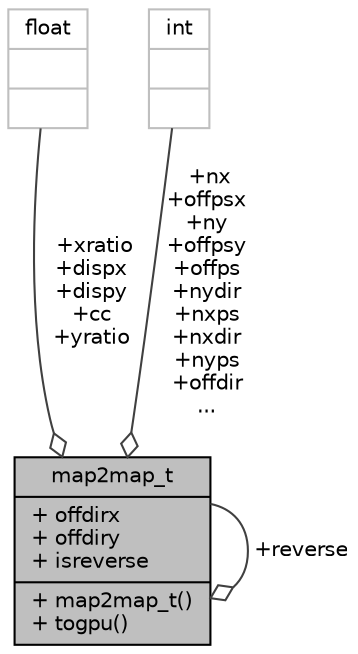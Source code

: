 digraph "map2map_t"
{
 // INTERACTIVE_SVG=YES
  bgcolor="transparent";
  edge [fontname="Helvetica",fontsize="10",labelfontname="Helvetica",labelfontsize="10"];
  node [fontname="Helvetica",fontsize="10",shape=record];
  Node1 [label="{map2map_t\n|+ offdirx\l+ offdiry\l+ isreverse\l|+ map2map_t()\l+ togpu()\l}",height=0.2,width=0.4,color="black", fillcolor="grey75", style="filled", fontcolor="black"];
  Node2 -> Node1 [color="grey25",fontsize="10",style="solid",label=" +xratio\n+dispx\n+dispy\n+cc\n+yratio" ,arrowhead="odiamond",fontname="Helvetica"];
  Node2 [label="{float\n||}",height=0.2,width=0.4,color="grey75"];
  Node3 -> Node1 [color="grey25",fontsize="10",style="solid",label=" +nx\n+offpsx\n+ny\n+offpsy\n+offps\n+nydir\n+nxps\n+nxdir\n+nyps\n+offdir\n..." ,arrowhead="odiamond",fontname="Helvetica"];
  Node3 [label="{int\n||}",height=0.2,width=0.4,color="grey75"];
  Node1 -> Node1 [color="grey25",fontsize="10",style="solid",label=" +reverse" ,arrowhead="odiamond",fontname="Helvetica"];
}
